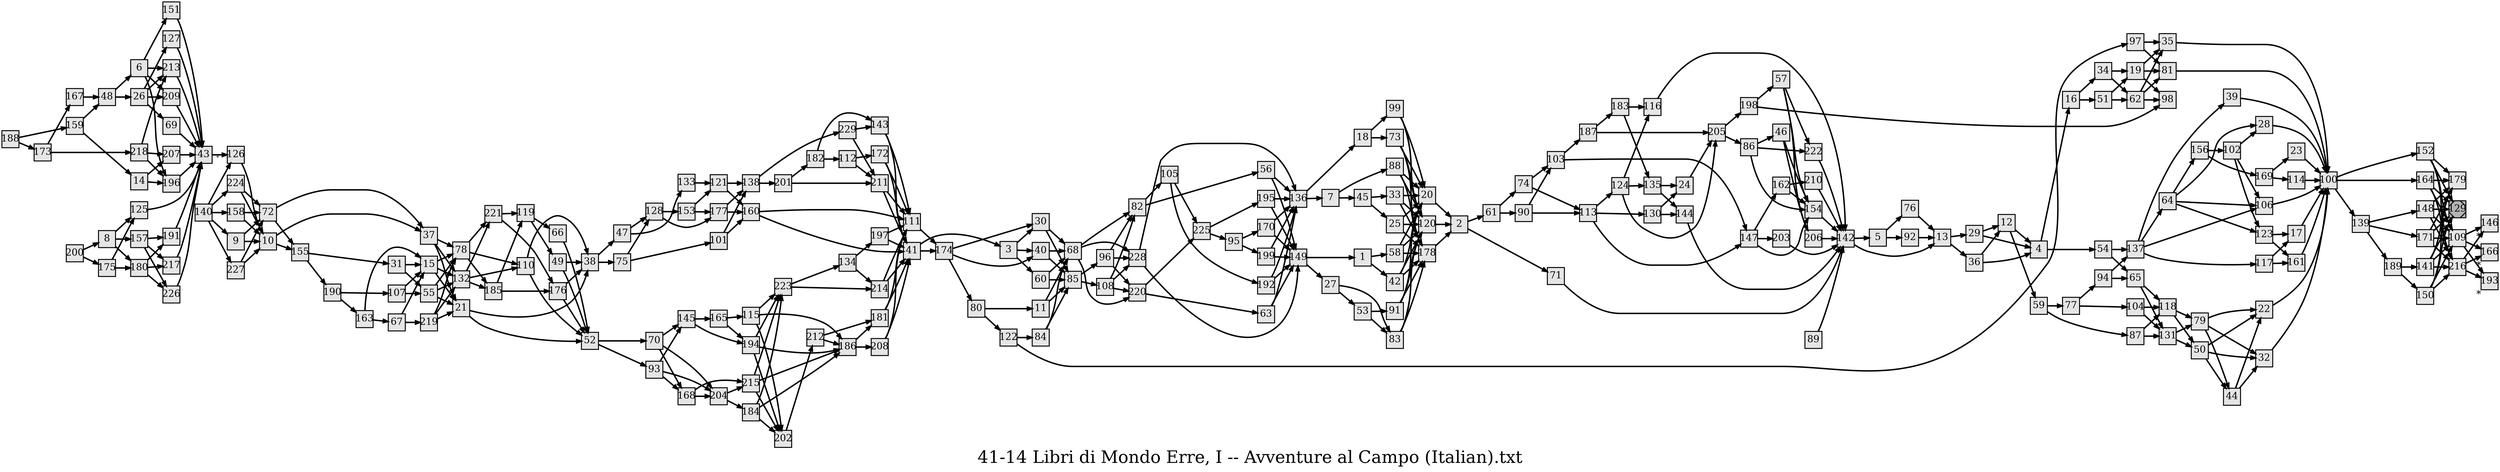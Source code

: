 digraph g{
  graph [ label="41-14 Libri di Mondo Erre, I -- Avventure al Campo (Italian).txt" rankdir=LR, ordering=out, fontsize=36, nodesep="0.35", ranksep="0.45"];
  node  [shape=rect, penwidth=2, fontsize=20, style=filled, fillcolor=grey90, margin="0,0", labelfloat=true, regular=true, fixedsize=true];
  edge  [labelfloat=true, penwidth=3, fontsize=12];
  1 -> 58;
  1 -> 42;
  2 -> 61;
  2 -> 71;
  3 -> 30;
  3 -> 40;
  3 -> 60;
  4 -> 16;
  4 -> 54;
  5 -> 76;
  5 -> 92;
  6 -> 151;
  6 -> 213;
  6 -> 209;
  6 -> 196;
  7 -> 88;
  7 -> 45;
  8 -> 125;
  8 -> 157;
  8 -> 180;
  9 -> 72;
  9 -> 10;
  10 -> 37;
  10 -> 155;
  11 -> 68;
  11 -> 85;
  12 -> 4;
  12 -> 59;
  13 -> 29;
  13 -> 36;
  14 -> 207;
  14 -> 196;
  15 -> 78;
  15 -> 132;
  15 -> 21;
  16 -> 34;
  16 -> 51;
  17 -> 100;
  18 -> 99;
  18 -> 73;
  19 -> 35;
  19 -> 81;
  19 -> 98;
  20 -> 2;
  21 -> 38;
  21 -> 52;
  22 -> 100;
  23 -> 100;
  24 -> 205;
  25 -> 20;
  25 -> 120;
  25 -> 178;
  26 -> 127;
  26 -> 213;
  26 -> 209;
  26 -> 69;
  27 -> 83;
  27 -> 53;
  28 -> 100;
  29 -> 12;
  29 -> 4;
  30 -> 68;
  30 -> 85;
  31 -> 15;
  31 -> 55;
  32 -> 100;
  33 -> 20;
  33 -> 120;
  33 -> 178;
  34 -> 19;
  34 -> 62;
  35 -> 100;
  36 -> 12;
  36 -> 4;
  37 -> 78;
  37 -> 132;
  37 -> 21;
  38 -> 47;
  38 -> 75;
  39 -> 100;
  40 -> 68;
  40 -> 85;
  41 -> 3;
  41 -> 174;
  42 -> 20;
  42 -> 120;
  42 -> 178;
  43 -> 126	[ xlabel="*" ];
  44 -> 22;
  44 -> 32;
  45 -> 33;
  45 -> 25;
  46 -> 206;
  46 -> 154;
  47 -> 128;
  47 -> 133;
  48 -> 6;
  48 -> 26;
  49 -> 38;
  49 -> 52;
  50 -> 22;
  50 -> 32;
  50 -> 44;
  51 -> 19;
  51 -> 62;
  52 -> 70;
  52 -> 93;
  53 -> 91;
  53 -> 83;
  54 -> 137;
  54 -> 65;
  55 -> 78;
  55 -> 132;
  55 -> 21;
  56 -> 136;
  56 -> 149;
  57 -> 222;
  57 -> 154;
  57 -> 206;
  58 -> 20;
  58 -> 120;
  58 -> 178;
  59 -> 77;
  59 -> 87;
  60 -> 68;
  60 -> 85;
  61 -> 74;
  61 -> 90;
  62 -> 35;
  62 -> 81;
  62 -> 98;
  63 -> 136;
  63 -> 149;
  64 -> 156;
  64 -> 28;
  64 -> 106;
  64 -> 123;
  65 -> 118;
  65 -> 131;
  66 -> 52;
  67 -> 15;
  67 -> 219;
  68 -> 82;
  68 -> 228;
  68 -> 220;
  69 -> 43;
  70 -> 145;
  70 -> 204;
  70 -> 168;
  71 -> 142;
  72 -> 37;
  72 -> 155;
  73 -> 20;
  73 -> 120;
  73 -> 178;
  74 -> 103;
  74 -> 113;
  75 -> 128;
  75 -> 101;
  76 -> 13;
  77 -> 94;
  77 -> 104;
  78 -> 221;
  78 -> 110;
  78 -> 185;
  79 -> 22;
  79 -> 32;
  79 -> 44;
  80 -> 11;
  80 -> 122;
  81 -> 100;
  82 -> 105;
  82 -> 56;
  83 -> 20;
  83 -> 120;
  83 -> 178;
  84 -> 68;
  84 -> 85;
  85 -> 96;
  85 -> 108;
  86 -> 46;
  86 -> 222;
  86 -> 154;
  87 -> 118;
  87 -> 131;
  88 -> 20;
  88 -> 120;
  88 -> 178;
  89 -> 142;
  90 -> 103;
  90 -> 113;
  91 -> 20;
  91 -> 120;
  91 -> 178;
  92 -> 13;
  93 -> 145;
  93 -> 204;
  93 -> 168;
  94 -> 137;
  94 -> 65;
  95 -> 170;
  95 -> 199;
  96 -> 82;
  96 -> 228;
  96 -> 220;
  97 -> 35;
  97 -> 81;
  99 -> 20;
  99 -> 120;
  99 -> 178;
  100 -> 152;
  100 -> 164;
  100 -> 139;
  101 -> 138;
  101 -> 160;
  102 -> 28;
  102 -> 106;
  102 -> 123;
  103 -> 187;
  103 -> 147;
  104 -> 118;
  104 -> 131;
  105 -> 225;
  105 -> 192;
  106 -> 100;
  107 -> 15;
  107 -> 55;
  108 -> 82;
  108 -> 228;
  108 -> 220;
  109 -> 146;
  109 -> 166;
  109 -> 193;
  110 -> 38;
  110 -> 52;
  111 -> 174;
  112 -> 172;
  112 -> 211;
  113 -> 124;
  113 -> 130;
  113 -> 147;
  114 -> 100;
  115 -> 223;
  115 -> 186;
  115 -> 202;
  116 -> 142;
  117 -> 17;
  117 -> 161;
  118 -> 79;
  118 -> 50;
  119 -> 66;
  119 -> 49;
  120 -> 2;
  121 -> 138;
  121 -> 160;
  122 -> 84;
  122 -> 97;
  123 -> 17;
  123 -> 161;
  124 -> 116;
  124 -> 135;
  124 -> 205;
  125 -> 43;
  126 -> 10;
  127 -> 43;
  128 -> 153;
  128 -> 177;
  129	[ xlabel="E", shape=Msquare, fontsize=20, fillcolor=grey70 ];
  130 -> 24;
  130 -> 144;
  131 -> 79;
  131 -> 50;
  132 -> 221;
  132 -> 110;
  132 -> 185;
  133 -> 121;
  134 -> 197;
  134 -> 214;
  135 -> 24;
  135 -> 144;
  136 -> 18;
  136 -> 7;
  137 -> 39;
  137 -> 64;
  137 -> 106;
  137 -> 117;
  138 -> 229;
  138 -> 201;
  139 -> 148;
  139 -> 171;
  139 -> 189;
  140 -> 126;
  140 -> 224;
  140 -> 158;
  140 -> 9;
  140 -> 227;
  141 -> 179;
  141 -> 129;
  141 -> 109;
  141 -> 216;
  142 -> 5;
  142 -> 13;
  143 -> 111;
  143 -> 41;
  144 -> 142;
  145 -> 165;
  145 -> 194;
  146	[ xlabel="*" ];
  147 -> 162;
  147 -> 203;
  147 -> 154;
  148 -> 179;
  148 -> 129;
  148 -> 109;
  148 -> 216;
  149 -> 1;
  149 -> 27;
  150 -> 179;
  150 -> 129;
  150 -> 109;
  150 -> 216;
  151 -> 43;
  152 -> 179;
  152 -> 129;
  152 -> 109;
  152 -> 216;
  153 -> 121;
  153 -> 177;
  154 -> 142;
  155 -> 31;
  155 -> 190;
  156 -> 102;
  156 -> 169;
  157 -> 191;
  157 -> 217;
  157 -> 226;
  158 -> 72;
  158 -> 10;
  159 -> 48;
  159 -> 14;
  160 -> 111;
  160 -> 41;
  161 -> 100;
  162 -> 210;
  162 -> 154;
  163 -> 15;
  163 -> 67;
  164 -> 179;
  164 -> 129;
  164 -> 109;
  164 -> 216;
  165 -> 115;
  165 -> 194;
  166	[ xlabel="*" ];
  167 -> 48;
  168 -> 215;
  168 -> 204;
  169 -> 23;
  169 -> 114;
  170 -> 136;
  170 -> 149;
  171 -> 179;
  171 -> 129;
  171 -> 109;
  171 -> 216;
  172 -> 111;
  172 -> 41;
  173 -> 167;
  173 -> 218;
  174 -> 30;
  174 -> 40;
  174 -> 80;
  175 -> 125;
  175 -> 180;
  176 -> 38;
  176 -> 52;
  177 -> 138;
  177 -> 160;
  178 -> 2;
  179	[ xlabel="*" ];
  180 -> 191;
  180 -> 217;
  180 -> 226;
  181 -> 111;
  181 -> 41;
  182 -> 143;
  182 -> 112;
  183 -> 116;
  183 -> 135;
  184 -> 223;
  184 -> 186;
  184 -> 202;
  185 -> 119;
  185 -> 176;
  186 -> 181;
  186 -> 208;
  187 -> 183;
  187 -> 205;
  188 -> 159;
  188 -> 173;
  189 -> 141;
  189 -> 150;
  190 -> 107;
  190 -> 163;
  191 -> 43;
  192 -> 136;
  192 -> 149;
  193	[ xlabel="*" ];
  194 -> 223;
  194 -> 186;
  194 -> 202;
  195 -> 136;
  195 -> 149;
  196 -> 43;
  197 -> 111;
  197 -> 41;
  198 -> 57;
  198 -> 98;
  199 -> 136;
  199 -> 149;
  200 -> 8;
  200 -> 175;
  201 -> 182;
  201 -> 211;
  202 -> 212;
  203 -> 142;
  204 -> 215;
  204 -> 184;
  205 -> 198;
  205 -> 86;
  206 -> 142;
  207 -> 43;
  208 -> 111;
  208 -> 41;
  209 -> 43;
  210 -> 142;
  211 -> 111;
  211 -> 41;
  212 -> 181;
  212 -> 186;
  213 -> 43;
  214 -> 111;
  214 -> 41;
  215 -> 223;
  215 -> 186;
  215 -> 202;
  216 -> 146;
  216 -> 166;
  216 -> 193;
  217 -> 43;
  218 -> 213;
  218 -> 207;
  218 -> 196;
  219 -> 78;
  219 -> 132;
  219 -> 21;
  220 -> 225;
  220 -> 63;
  221 -> 119;
  221 -> 176;
  222 -> 142;
  223 -> 134;
  223 -> 214;
  224 -> 72;
  224 -> 10;
  225 -> 195;
  225 -> 95;
  226 -> 43;
  227 -> 72;
  227 -> 10;
  228 -> 136;
  228 -> 149;
  229 -> 143;
  229 -> 211;
}

